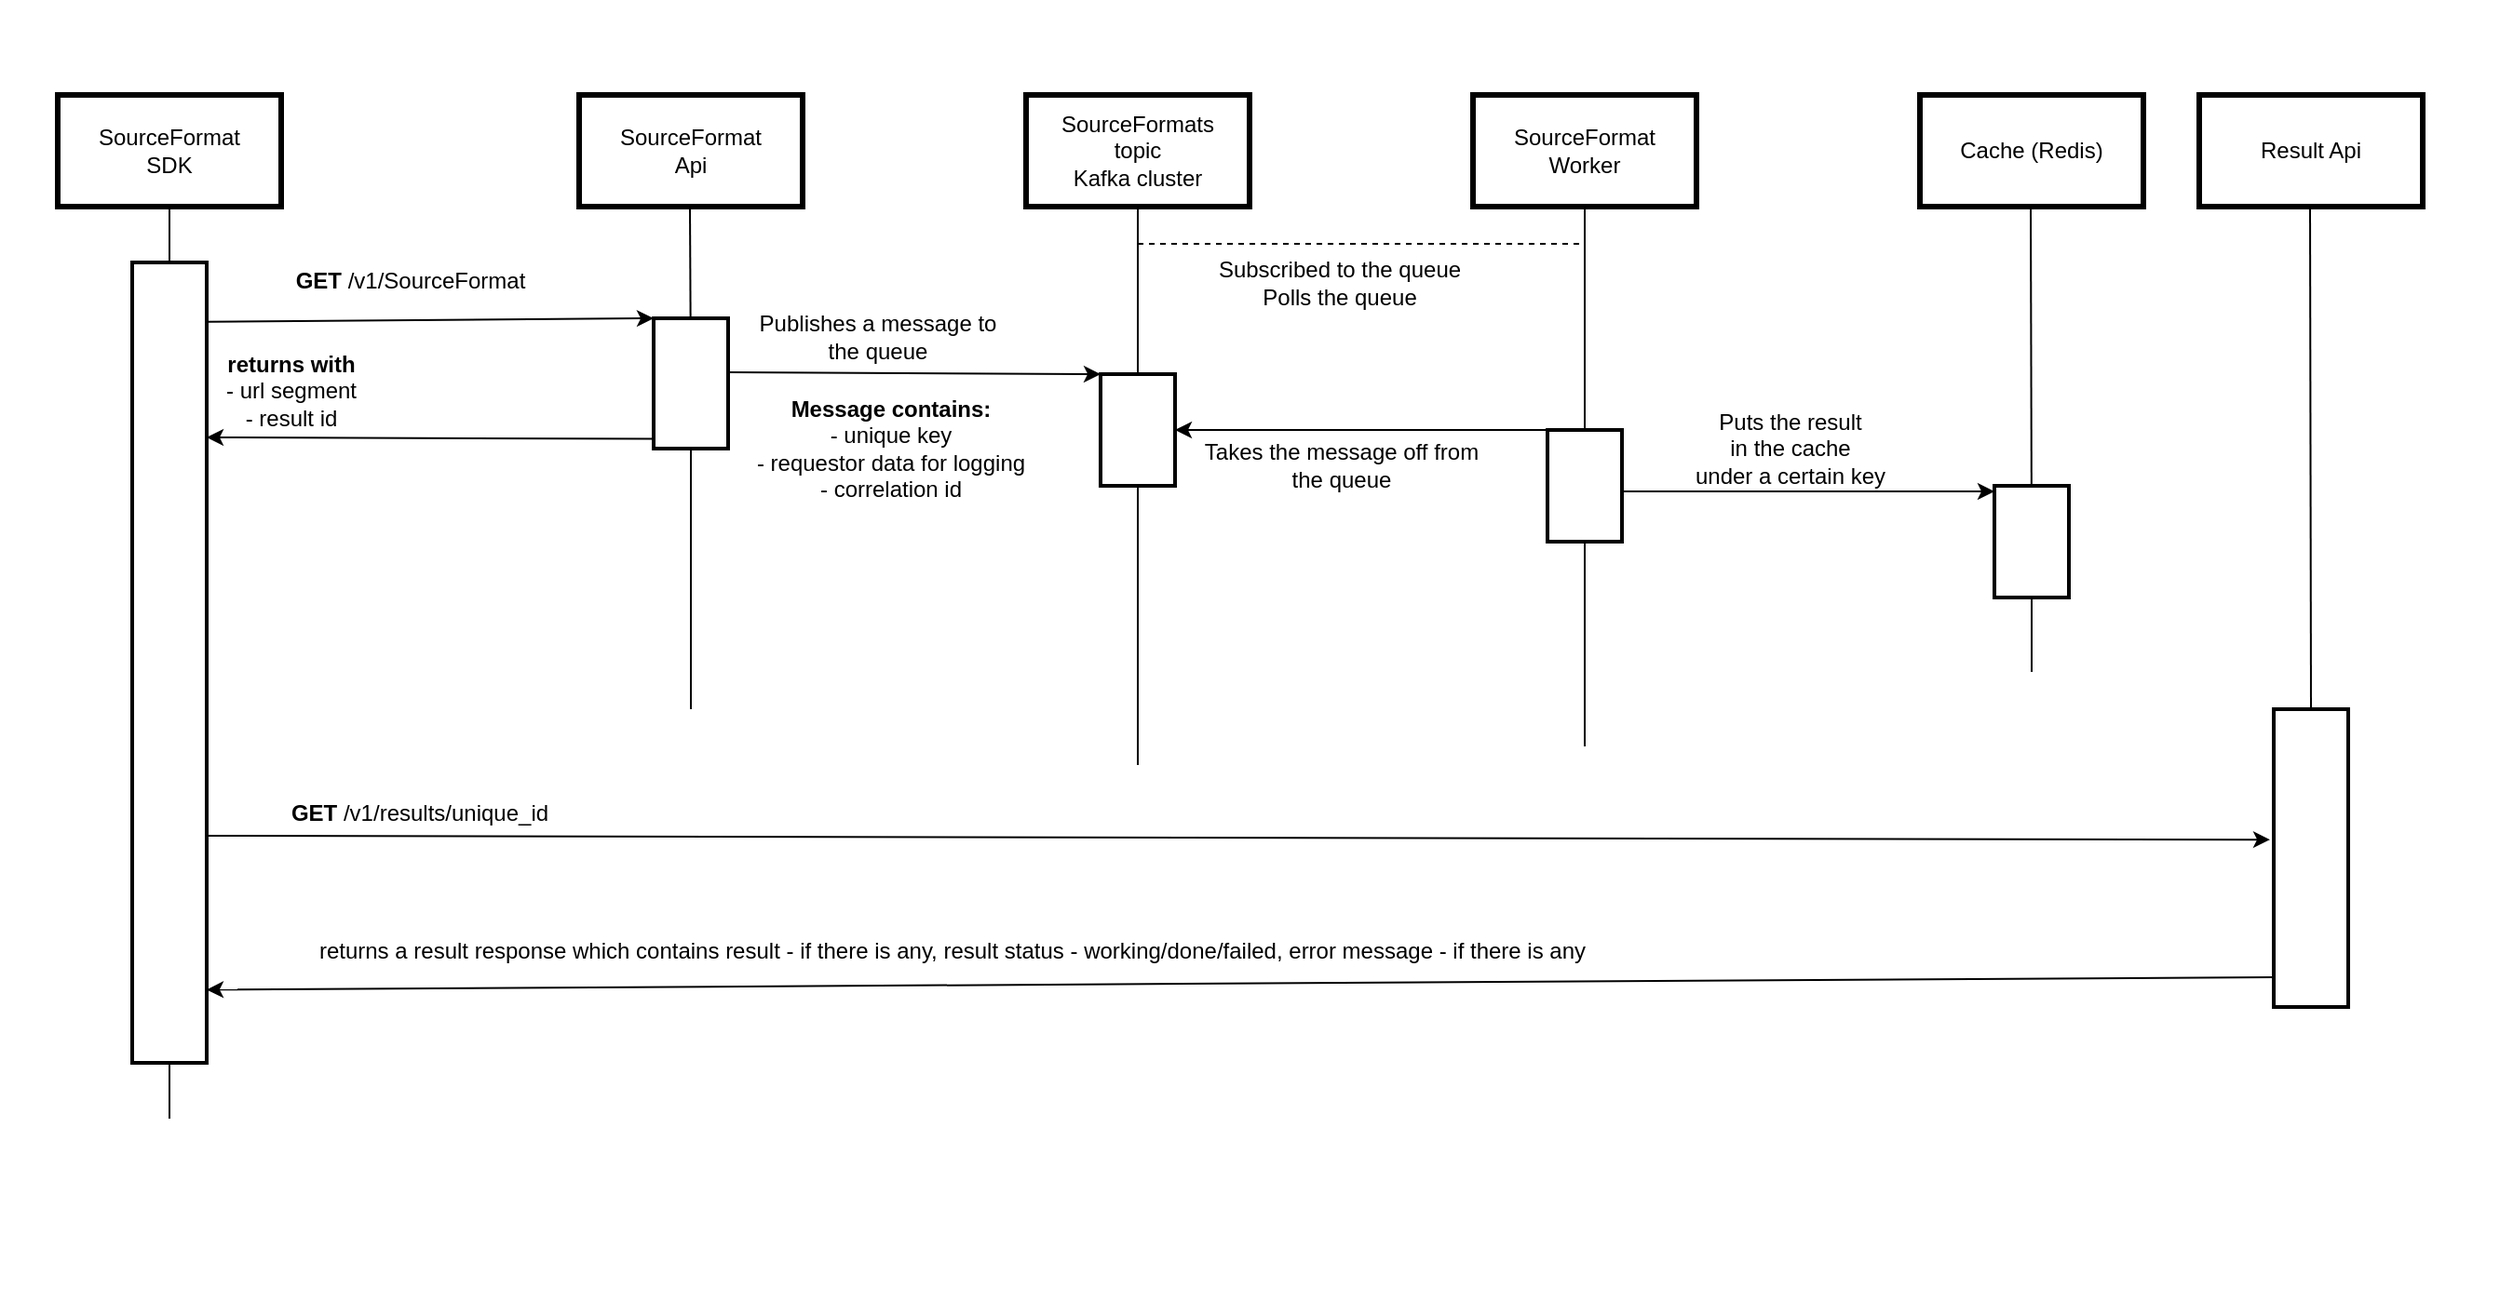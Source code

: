 <mxfile version="16.0.0" type="device"><diagram id="tN_wHsBnHgi0_7TSzK2O" name="Page-1"><mxGraphModel dx="1487" dy="1049" grid="1" gridSize="10" guides="1" tooltips="1" connect="1" arrows="1" fold="1" page="1" pageScale="1" pageWidth="827" pageHeight="1169" math="0" shadow="0"><root><mxCell id="0"/><mxCell id="1" parent="0"/><mxCell id="FgCxvxXYRPIV2sCfrHpg-1" value="SourceFormat&lt;br&gt;SDK" style="rounded=0;whiteSpace=wrap;html=1;strokeWidth=3;" parent="1" vertex="1"><mxGeometry x="40" y="60" width="120" height="60" as="geometry"/></mxCell><mxCell id="FgCxvxXYRPIV2sCfrHpg-2" value="SourceFormat&lt;br&gt;Api" style="rounded=0;whiteSpace=wrap;html=1;strokeWidth=3;" parent="1" vertex="1"><mxGeometry x="320" y="60" width="120" height="60" as="geometry"/></mxCell><mxCell id="FgCxvxXYRPIV2sCfrHpg-5" value="" style="endArrow=none;html=1;rounded=0;entryX=0.5;entryY=1;entryDx=0;entryDy=0;" parent="1" target="FgCxvxXYRPIV2sCfrHpg-1" edge="1"><mxGeometry width="50" height="50" relative="1" as="geometry"><mxPoint x="100" y="610" as="sourcePoint"/><mxPoint x="520" y="430" as="targetPoint"/></mxGeometry></mxCell><mxCell id="FgCxvxXYRPIV2sCfrHpg-6" value="" style="endArrow=none;html=1;rounded=0;entryX=0.5;entryY=1;entryDx=0;entryDy=0;startArrow=none;" parent="1" source="FgCxvxXYRPIV2sCfrHpg-8" edge="1"><mxGeometry width="50" height="50" relative="1" as="geometry"><mxPoint x="379.5" y="830" as="sourcePoint"/><mxPoint x="379.5" y="120" as="targetPoint"/></mxGeometry></mxCell><mxCell id="FgCxvxXYRPIV2sCfrHpg-7" value="" style="rounded=0;whiteSpace=wrap;html=1;strokeWidth=2;" parent="1" vertex="1"><mxGeometry x="80" y="150" width="40" height="430" as="geometry"/></mxCell><mxCell id="FgCxvxXYRPIV2sCfrHpg-8" value="" style="rounded=0;whiteSpace=wrap;html=1;strokeWidth=2;" parent="1" vertex="1"><mxGeometry x="360" y="180" width="40" height="70" as="geometry"/></mxCell><mxCell id="FgCxvxXYRPIV2sCfrHpg-9" value="" style="endArrow=none;html=1;rounded=0;entryX=0.5;entryY=1;entryDx=0;entryDy=0;startArrow=none;" parent="1" target="FgCxvxXYRPIV2sCfrHpg-8" edge="1"><mxGeometry width="50" height="50" relative="1" as="geometry"><mxPoint x="380" y="390" as="sourcePoint"/><mxPoint x="379.5" y="120" as="targetPoint"/></mxGeometry></mxCell><mxCell id="FgCxvxXYRPIV2sCfrHpg-10" value="" style="endArrow=classic;html=1;rounded=0;exitX=1;exitY=0.074;exitDx=0;exitDy=0;entryX=0;entryY=0;entryDx=0;entryDy=0;exitPerimeter=0;" parent="1" source="FgCxvxXYRPIV2sCfrHpg-7" target="FgCxvxXYRPIV2sCfrHpg-8" edge="1"><mxGeometry width="50" height="50" relative="1" as="geometry"><mxPoint x="470" y="480" as="sourcePoint"/><mxPoint x="520" y="430" as="targetPoint"/></mxGeometry></mxCell><mxCell id="FgCxvxXYRPIV2sCfrHpg-11" value="&lt;b&gt;GET&lt;/b&gt; /v1/SourceFormat" style="text;html=1;align=center;verticalAlign=middle;resizable=0;points=[];autosize=1;strokeColor=none;fillColor=none;" parent="1" vertex="1"><mxGeometry x="159" y="150" width="140" height="20" as="geometry"/></mxCell><mxCell id="FgCxvxXYRPIV2sCfrHpg-12" value="SourceFormats&lt;br&gt;topic&lt;br&gt;Kafka cluster" style="rounded=0;whiteSpace=wrap;html=1;strokeWidth=3;" parent="1" vertex="1"><mxGeometry x="560" y="60" width="120" height="60" as="geometry"/></mxCell><mxCell id="FgCxvxXYRPIV2sCfrHpg-13" value="" style="endArrow=none;html=1;rounded=0;entryX=0.5;entryY=1;entryDx=0;entryDy=0;startArrow=none;" parent="1" source="FgCxvxXYRPIV2sCfrHpg-14" target="FgCxvxXYRPIV2sCfrHpg-12" edge="1"><mxGeometry width="50" height="50" relative="1" as="geometry"><mxPoint x="620" y="840" as="sourcePoint"/><mxPoint x="620" y="200" as="targetPoint"/></mxGeometry></mxCell><mxCell id="FgCxvxXYRPIV2sCfrHpg-14" value="" style="rounded=0;whiteSpace=wrap;html=1;strokeWidth=2;" parent="1" vertex="1"><mxGeometry x="600" y="210" width="40" height="60" as="geometry"/></mxCell><mxCell id="FgCxvxXYRPIV2sCfrHpg-15" value="" style="endArrow=none;html=1;rounded=0;entryX=0.5;entryY=1;entryDx=0;entryDy=0;" parent="1" target="FgCxvxXYRPIV2sCfrHpg-14" edge="1"><mxGeometry width="50" height="50" relative="1" as="geometry"><mxPoint x="620" y="420" as="sourcePoint"/><mxPoint x="620" y="120" as="targetPoint"/></mxGeometry></mxCell><mxCell id="FgCxvxXYRPIV2sCfrHpg-16" value="" style="endArrow=classic;html=1;rounded=0;exitX=1.025;exitY=0.414;exitDx=0;exitDy=0;entryX=0;entryY=0;entryDx=0;entryDy=0;exitPerimeter=0;" parent="1" source="FgCxvxXYRPIV2sCfrHpg-8" target="FgCxvxXYRPIV2sCfrHpg-14" edge="1"><mxGeometry width="50" height="50" relative="1" as="geometry"><mxPoint x="470" y="470" as="sourcePoint"/><mxPoint x="520" y="420" as="targetPoint"/></mxGeometry></mxCell><mxCell id="FgCxvxXYRPIV2sCfrHpg-17" value="Publishes a message to &lt;br&gt;the queue" style="text;html=1;align=center;verticalAlign=middle;resizable=0;points=[];autosize=1;strokeColor=none;fillColor=none;" parent="1" vertex="1"><mxGeometry x="410" y="175" width="140" height="30" as="geometry"/></mxCell><mxCell id="FgCxvxXYRPIV2sCfrHpg-18" value="SourceFormat&lt;br&gt;Worker" style="rounded=0;whiteSpace=wrap;html=1;strokeWidth=3;" parent="1" vertex="1"><mxGeometry x="800" y="60" width="120" height="60" as="geometry"/></mxCell><mxCell id="FgCxvxXYRPIV2sCfrHpg-19" value="" style="endArrow=none;html=1;rounded=0;entryX=0.5;entryY=1;entryDx=0;entryDy=0;startArrow=none;" parent="1" source="FgCxvxXYRPIV2sCfrHpg-22" target="FgCxvxXYRPIV2sCfrHpg-18" edge="1"><mxGeometry width="50" height="50" relative="1" as="geometry"><mxPoint x="860" y="840" as="sourcePoint"/><mxPoint x="859.5" y="140" as="targetPoint"/></mxGeometry></mxCell><mxCell id="FgCxvxXYRPIV2sCfrHpg-20" value="" style="endArrow=none;dashed=1;html=1;rounded=0;" parent="1" edge="1"><mxGeometry width="50" height="50" relative="1" as="geometry"><mxPoint x="620" y="140" as="sourcePoint"/><mxPoint x="860" y="140" as="targetPoint"/></mxGeometry></mxCell><mxCell id="FgCxvxXYRPIV2sCfrHpg-21" value="Subscribed to the queue&lt;br&gt;Polls the queue" style="text;html=1;align=center;verticalAlign=middle;resizable=0;points=[];autosize=1;strokeColor=none;fillColor=none;" parent="1" vertex="1"><mxGeometry x="653" y="146" width="150" height="30" as="geometry"/></mxCell><mxCell id="FgCxvxXYRPIV2sCfrHpg-22" value="" style="rounded=0;whiteSpace=wrap;html=1;strokeWidth=2;" parent="1" vertex="1"><mxGeometry x="840" y="240" width="40" height="60" as="geometry"/></mxCell><mxCell id="FgCxvxXYRPIV2sCfrHpg-23" value="" style="endArrow=none;html=1;rounded=0;entryX=0.5;entryY=1;entryDx=0;entryDy=0;" parent="1" target="FgCxvxXYRPIV2sCfrHpg-22" edge="1"><mxGeometry width="50" height="50" relative="1" as="geometry"><mxPoint x="860" y="410" as="sourcePoint"/><mxPoint x="860" y="120" as="targetPoint"/></mxGeometry></mxCell><mxCell id="FgCxvxXYRPIV2sCfrHpg-24" value="" style="endArrow=classic;html=1;rounded=0;exitX=1;exitY=0.5;exitDx=0;exitDy=0;entryX=0;entryY=0;entryDx=0;entryDy=0;strokeColor=none;" parent="1" edge="1"><mxGeometry width="50" height="50" relative="1" as="geometry"><mxPoint x="640" y="240" as="sourcePoint"/><mxPoint x="840" y="240" as="targetPoint"/></mxGeometry></mxCell><mxCell id="FgCxvxXYRPIV2sCfrHpg-25" value="" style="endArrow=classic;html=1;rounded=0;exitX=0;exitY=0;exitDx=0;exitDy=0;entryX=1;entryY=0.5;entryDx=0;entryDy=0;" parent="1" source="FgCxvxXYRPIV2sCfrHpg-22" target="FgCxvxXYRPIV2sCfrHpg-14" edge="1"><mxGeometry width="50" height="50" relative="1" as="geometry"><mxPoint x="520" y="410" as="sourcePoint"/><mxPoint x="470" y="460" as="targetPoint"/></mxGeometry></mxCell><mxCell id="FgCxvxXYRPIV2sCfrHpg-26" value="Takes the message off from&lt;br&gt;the queue" style="text;html=1;align=center;verticalAlign=middle;resizable=0;points=[];autosize=1;strokeColor=none;fillColor=none;" parent="1" vertex="1"><mxGeometry x="649" y="244" width="160" height="30" as="geometry"/></mxCell><mxCell id="FgCxvxXYRPIV2sCfrHpg-27" value="Cache (Redis)" style="rounded=0;whiteSpace=wrap;html=1;strokeWidth=3;" parent="1" vertex="1"><mxGeometry x="1040" y="60" width="120" height="60" as="geometry"/></mxCell><mxCell id="FgCxvxXYRPIV2sCfrHpg-28" value="" style="endArrow=none;html=1;rounded=0;entryX=0.5;entryY=1;entryDx=0;entryDy=0;startArrow=none;" parent="1" source="FgCxvxXYRPIV2sCfrHpg-29" edge="1"><mxGeometry width="50" height="50" relative="1" as="geometry"><mxPoint x="1100" y="820" as="sourcePoint"/><mxPoint x="1099.5" y="120" as="targetPoint"/></mxGeometry></mxCell><mxCell id="FgCxvxXYRPIV2sCfrHpg-29" value="" style="rounded=0;whiteSpace=wrap;html=1;strokeWidth=2;" parent="1" vertex="1"><mxGeometry x="1080" y="270" width="40" height="60" as="geometry"/></mxCell><mxCell id="FgCxvxXYRPIV2sCfrHpg-30" value="" style="endArrow=none;html=1;rounded=0;entryX=0.5;entryY=1;entryDx=0;entryDy=0;startArrow=none;" parent="1" target="FgCxvxXYRPIV2sCfrHpg-29" edge="1"><mxGeometry width="50" height="50" relative="1" as="geometry"><mxPoint x="1100" y="370" as="sourcePoint"/><mxPoint x="1099.5" y="120" as="targetPoint"/></mxGeometry></mxCell><mxCell id="FgCxvxXYRPIV2sCfrHpg-31" value="" style="endArrow=classic;html=1;rounded=0;exitX=1;exitY=0.5;exitDx=0;exitDy=0;entryX=0;entryY=0;entryDx=0;entryDy=0;" parent="1" edge="1"><mxGeometry width="50" height="50" relative="1" as="geometry"><mxPoint x="880" y="273" as="sourcePoint"/><mxPoint x="1080" y="273" as="targetPoint"/></mxGeometry></mxCell><mxCell id="FgCxvxXYRPIV2sCfrHpg-32" value="Puts the result&lt;br&gt;in the cache&lt;br&gt;under a certain key" style="text;html=1;align=center;verticalAlign=middle;resizable=0;points=[];autosize=1;strokeColor=none;fillColor=none;" parent="1" vertex="1"><mxGeometry x="910" y="225" width="120" height="50" as="geometry"/></mxCell><mxCell id="FgCxvxXYRPIV2sCfrHpg-33" value="" style="endArrow=classic;html=1;rounded=0;exitX=0;exitY=1;exitDx=0;exitDy=0;entryX=1;entryY=0.44;entryDx=0;entryDy=0;entryPerimeter=0;" parent="1" edge="1"><mxGeometry width="50" height="50" relative="1" as="geometry"><mxPoint x="360" y="244.8" as="sourcePoint"/><mxPoint x="120" y="244.0" as="targetPoint"/></mxGeometry></mxCell><mxCell id="FgCxvxXYRPIV2sCfrHpg-34" value="&lt;b&gt;returns with&lt;/b&gt;&lt;br&gt;- url segment&lt;br&gt;- result id" style="text;html=1;align=center;verticalAlign=middle;resizable=0;points=[];autosize=1;strokeColor=none;fillColor=none;" parent="1" vertex="1"><mxGeometry x="120" y="194" width="90" height="50" as="geometry"/></mxCell><mxCell id="FgCxvxXYRPIV2sCfrHpg-35" value="&lt;b&gt;Message contains:&lt;/b&gt;&lt;br&gt;- unique key&lt;br&gt;- requestor data for logging&lt;br&gt;- correlation id" style="text;html=1;align=center;verticalAlign=middle;resizable=0;points=[];autosize=1;strokeColor=none;fillColor=none;" parent="1" vertex="1"><mxGeometry x="407" y="220" width="160" height="60" as="geometry"/></mxCell><mxCell id="FgCxvxXYRPIV2sCfrHpg-38" value="" style="endArrow=classic;html=1;rounded=0;exitX=1;exitY=0.05;exitDx=0;exitDy=0;entryX=-0.05;entryY=0.438;entryDx=0;entryDy=0;exitPerimeter=0;entryPerimeter=0;" parent="1" edge="1" target="FgCxvxXYRPIV2sCfrHpg-40"><mxGeometry width="50" height="50" relative="1" as="geometry"><mxPoint x="120" y="458" as="sourcePoint"/><mxPoint x="360" y="456" as="targetPoint"/></mxGeometry></mxCell><mxCell id="FgCxvxXYRPIV2sCfrHpg-39" value="&lt;b&gt;GET&lt;/b&gt; /v1/results/unique_id" style="text;html=1;align=center;verticalAlign=middle;resizable=0;points=[];autosize=1;strokeColor=none;fillColor=none;" parent="1" vertex="1"><mxGeometry x="159" y="436" width="150" height="20" as="geometry"/></mxCell><mxCell id="FgCxvxXYRPIV2sCfrHpg-40" value="" style="rounded=0;whiteSpace=wrap;html=1;strokeWidth=2;" parent="1" vertex="1"><mxGeometry x="1230" y="390" width="40" height="160" as="geometry"/></mxCell><mxCell id="FgCxvxXYRPIV2sCfrHpg-45" value="" style="endArrow=classic;html=1;rounded=0;exitX=0.025;exitY=0.9;exitDx=0;exitDy=0;entryX=1;entryY=0.298;entryDx=0;entryDy=0;entryPerimeter=0;exitPerimeter=0;" parent="1" edge="1" source="FgCxvxXYRPIV2sCfrHpg-40"><mxGeometry width="50" height="50" relative="1" as="geometry"><mxPoint x="360" y="540" as="sourcePoint"/><mxPoint x="120" y="540.72" as="targetPoint"/></mxGeometry></mxCell><mxCell id="FgCxvxXYRPIV2sCfrHpg-46" value="returns a result response which contains result - if there is any, result status - working/done/failed, error message - if there is any" style="text;html=1;align=center;verticalAlign=middle;resizable=0;points=[];autosize=1;strokeColor=none;fillColor=none;" parent="1" vertex="1"><mxGeometry x="170" y="510" width="700" height="20" as="geometry"/></mxCell><mxCell id="3vVMSfmuPJbbRrK8Pq7E-1" value="Result Api" style="rounded=0;whiteSpace=wrap;html=1;strokeWidth=3;" vertex="1" parent="1"><mxGeometry x="1190" y="60" width="120" height="60" as="geometry"/></mxCell><mxCell id="3vVMSfmuPJbbRrK8Pq7E-2" value="" style="endArrow=none;html=1;rounded=0;entryX=0.5;entryY=1;entryDx=0;entryDy=0;startArrow=none;" edge="1" parent="1"><mxGeometry width="50" height="50" relative="1" as="geometry"><mxPoint x="1250" y="390" as="sourcePoint"/><mxPoint x="1249.5" y="120" as="targetPoint"/></mxGeometry></mxCell><mxCell id="3vVMSfmuPJbbRrK8Pq7E-4" value="" style="rounded=0;whiteSpace=wrap;html=1;opacity=0;" vertex="1" parent="1"><mxGeometry x="10" y="10" width="1340" height="690" as="geometry"/></mxCell></root></mxGraphModel></diagram></mxfile>